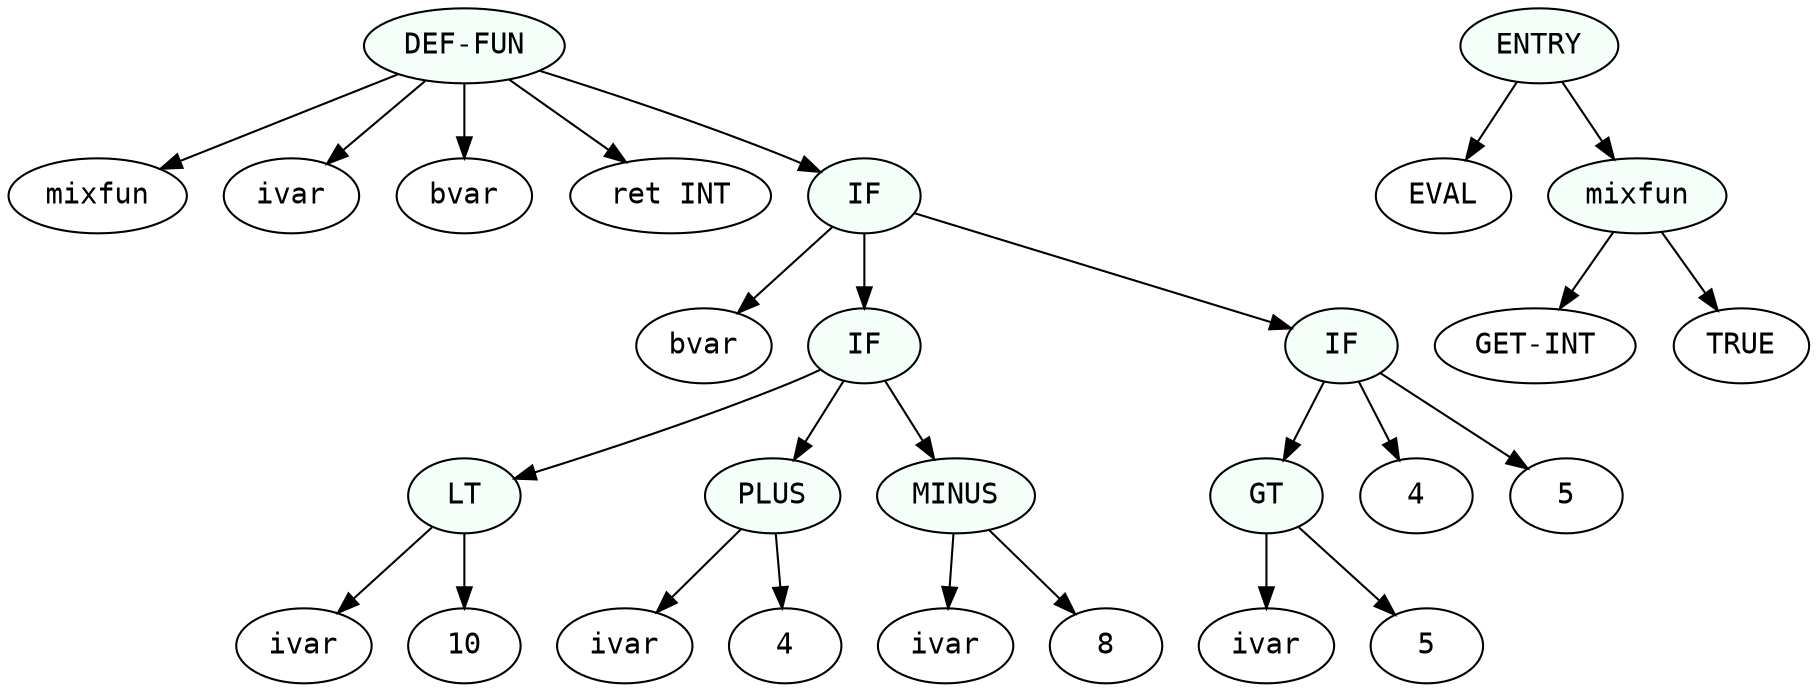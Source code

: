 digraph print {
 1 [label="mixfun", fontname="monospace"];
 2 [label="ivar", fontname="monospace"];
 3 [label="bvar", fontname="monospace"];
 4 [label="ret INT", fontname="monospace"];
 5 [label="bvar", fontname="monospace"];
 6 [label="ivar", fontname="monospace"];
 7 [label="10", fontname="monospace"];
 8 [label="LT", fontname="monospace", style=filled, fillcolor=mintcream];
 8->6
 8->7
 9 [label="ivar", fontname="monospace"];
 10 [label="4", fontname="monospace"];
 11 [label="PLUS", fontname="monospace", style=filled, fillcolor=mintcream];
 11->9
 11->10
 12 [label="ivar", fontname="monospace"];
 13 [label="8", fontname="monospace"];
 14 [label="MINUS", fontname="monospace", style=filled, fillcolor=mintcream];
 14->12
 14->13
 15 [label="IF", fontname="monospace", style=filled, fillcolor=mintcream];
 15->8
 15->11
 15->14
 16 [label="ivar", fontname="monospace"];
 17 [label="5", fontname="monospace"];
 18 [label="GT", fontname="monospace", style=filled, fillcolor=mintcream];
 18->16
 18->17
 19 [label="4", fontname="monospace"];
 20 [label="5", fontname="monospace"];
 21 [label="IF", fontname="monospace", style=filled, fillcolor=mintcream];
 21->18
 21->19
 21->20
 22 [label="IF", fontname="monospace", style=filled, fillcolor=mintcream];
 22->5
 22->15
 22->21
 23 [label="EVAL", fontname="monospace"];
 24 [label="GET-INT", fontname="monospace"];
 25 [label="TRUE", fontname="monospace"];
 26 [label="mixfun", fontname="monospace", style=filled, fillcolor=mintcream];
 26->24
 26->25
 27 [label="ENTRY", fontname="monospace", style=filled, fillcolor=mintcream];
 27->23
 27->26
 28 [label="DEF-FUN", fontname="monospace", style=filled, fillcolor=mintcream];
 28->1
 28->2
 28->3
 28->4
 28->22
 }
 